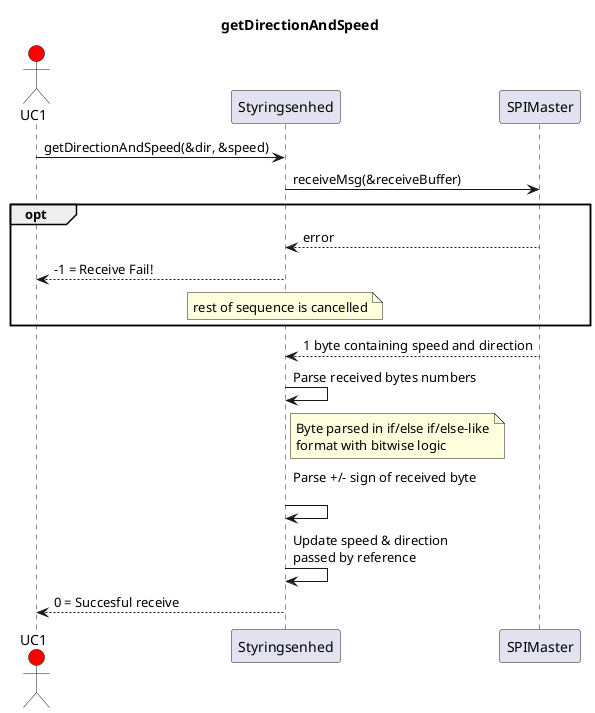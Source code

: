 @startuml

skinparam wrapWidth 200

title getDirectionAndSpeed

actor UC1 #Red
participant Styringsenhed
participant SPIMaster

UC1 -> Styringsenhed : getDirectionAndSpeed(&dir, &speed)
Styringsenhed -> SPIMaster : receiveMsg(&receiveBuffer)
    opt 
        SPIMaster --> Styringsenhed : error
        Styringsenhed --> UC1 : -1 = Receive Fail! 
        note over Styringsenhed : rest of sequence is cancelled
    end opt
SPIMaster --> Styringsenhed : 1 byte containing speed and direction
Styringsenhed -> Styringsenhed : Parse received bytes numbers
note right of Styringsenhed : Byte parsed in if/else if/else-like format with bitwise logic
Styringsenhed -> Styringsenhed : Parse +/- sign of received byte \n
Styringsenhed -> Styringsenhed : Update speed & direction \npassed by reference
Styringsenhed --> UC1 : 0 = Succesful receive 

@enduml